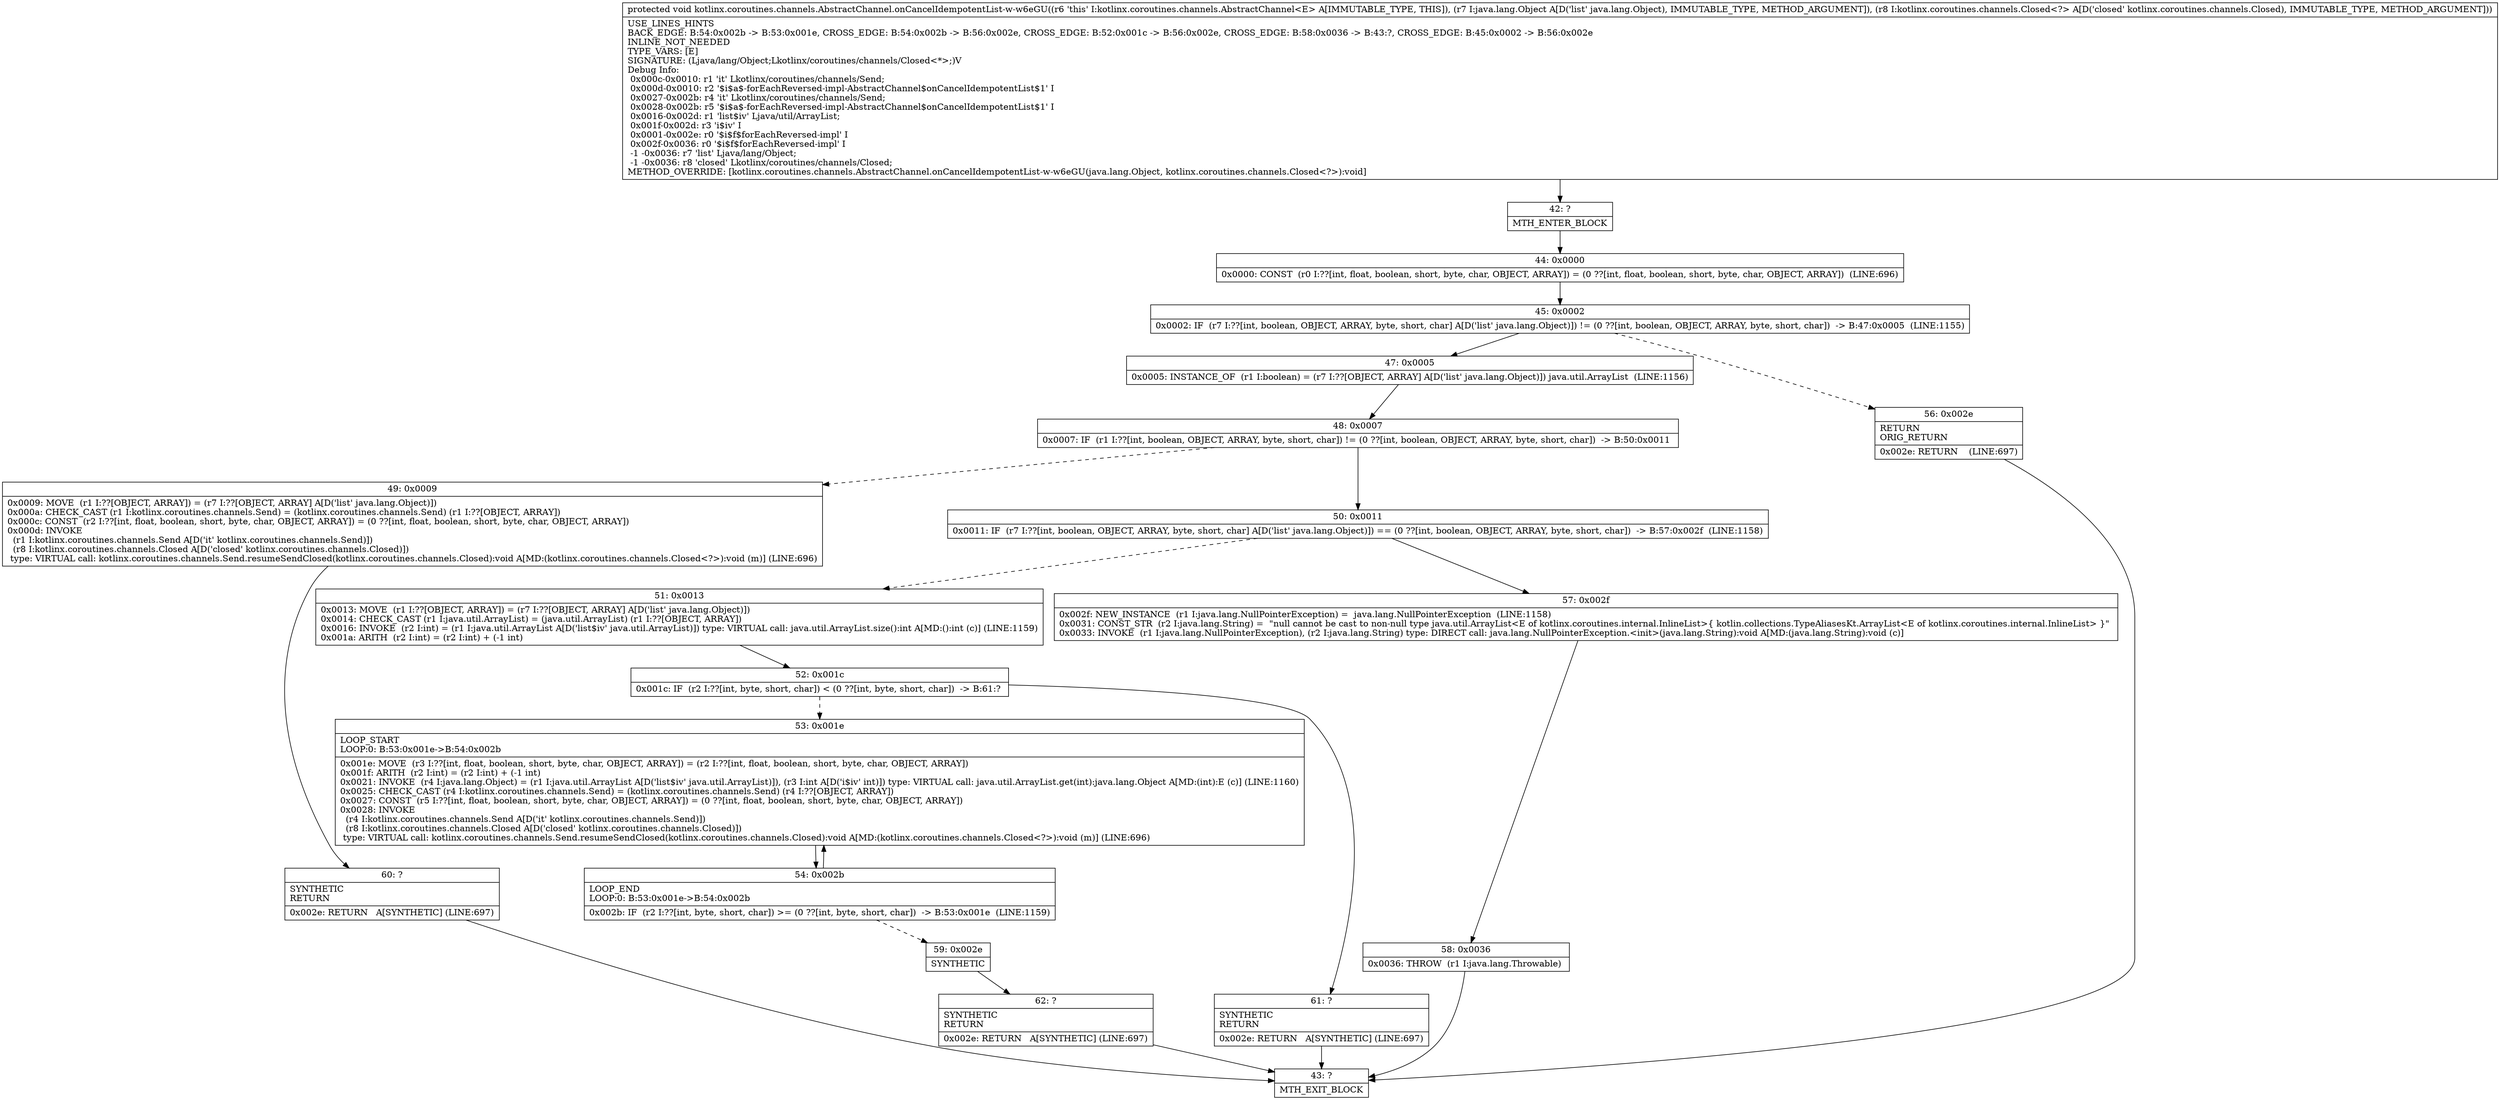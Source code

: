 digraph "CFG forkotlinx.coroutines.channels.AbstractChannel.onCancelIdempotentList\-w\-w6eGU(Ljava\/lang\/Object;Lkotlinx\/coroutines\/channels\/Closed;)V" {
Node_42 [shape=record,label="{42\:\ ?|MTH_ENTER_BLOCK\l}"];
Node_44 [shape=record,label="{44\:\ 0x0000|0x0000: CONST  (r0 I:??[int, float, boolean, short, byte, char, OBJECT, ARRAY]) = (0 ??[int, float, boolean, short, byte, char, OBJECT, ARRAY])  (LINE:696)\l}"];
Node_45 [shape=record,label="{45\:\ 0x0002|0x0002: IF  (r7 I:??[int, boolean, OBJECT, ARRAY, byte, short, char] A[D('list' java.lang.Object)]) != (0 ??[int, boolean, OBJECT, ARRAY, byte, short, char])  \-\> B:47:0x0005  (LINE:1155)\l}"];
Node_47 [shape=record,label="{47\:\ 0x0005|0x0005: INSTANCE_OF  (r1 I:boolean) = (r7 I:??[OBJECT, ARRAY] A[D('list' java.lang.Object)]) java.util.ArrayList  (LINE:1156)\l}"];
Node_48 [shape=record,label="{48\:\ 0x0007|0x0007: IF  (r1 I:??[int, boolean, OBJECT, ARRAY, byte, short, char]) != (0 ??[int, boolean, OBJECT, ARRAY, byte, short, char])  \-\> B:50:0x0011 \l}"];
Node_49 [shape=record,label="{49\:\ 0x0009|0x0009: MOVE  (r1 I:??[OBJECT, ARRAY]) = (r7 I:??[OBJECT, ARRAY] A[D('list' java.lang.Object)]) \l0x000a: CHECK_CAST (r1 I:kotlinx.coroutines.channels.Send) = (kotlinx.coroutines.channels.Send) (r1 I:??[OBJECT, ARRAY]) \l0x000c: CONST  (r2 I:??[int, float, boolean, short, byte, char, OBJECT, ARRAY]) = (0 ??[int, float, boolean, short, byte, char, OBJECT, ARRAY]) \l0x000d: INVOKE  \l  (r1 I:kotlinx.coroutines.channels.Send A[D('it' kotlinx.coroutines.channels.Send)])\l  (r8 I:kotlinx.coroutines.channels.Closed A[D('closed' kotlinx.coroutines.channels.Closed)])\l type: VIRTUAL call: kotlinx.coroutines.channels.Send.resumeSendClosed(kotlinx.coroutines.channels.Closed):void A[MD:(kotlinx.coroutines.channels.Closed\<?\>):void (m)] (LINE:696)\l}"];
Node_60 [shape=record,label="{60\:\ ?|SYNTHETIC\lRETURN\l|0x002e: RETURN   A[SYNTHETIC] (LINE:697)\l}"];
Node_43 [shape=record,label="{43\:\ ?|MTH_EXIT_BLOCK\l}"];
Node_50 [shape=record,label="{50\:\ 0x0011|0x0011: IF  (r7 I:??[int, boolean, OBJECT, ARRAY, byte, short, char] A[D('list' java.lang.Object)]) == (0 ??[int, boolean, OBJECT, ARRAY, byte, short, char])  \-\> B:57:0x002f  (LINE:1158)\l}"];
Node_51 [shape=record,label="{51\:\ 0x0013|0x0013: MOVE  (r1 I:??[OBJECT, ARRAY]) = (r7 I:??[OBJECT, ARRAY] A[D('list' java.lang.Object)]) \l0x0014: CHECK_CAST (r1 I:java.util.ArrayList) = (java.util.ArrayList) (r1 I:??[OBJECT, ARRAY]) \l0x0016: INVOKE  (r2 I:int) = (r1 I:java.util.ArrayList A[D('list$iv' java.util.ArrayList)]) type: VIRTUAL call: java.util.ArrayList.size():int A[MD:():int (c)] (LINE:1159)\l0x001a: ARITH  (r2 I:int) = (r2 I:int) + (\-1 int) \l}"];
Node_52 [shape=record,label="{52\:\ 0x001c|0x001c: IF  (r2 I:??[int, byte, short, char]) \< (0 ??[int, byte, short, char])  \-\> B:61:? \l}"];
Node_53 [shape=record,label="{53\:\ 0x001e|LOOP_START\lLOOP:0: B:53:0x001e\-\>B:54:0x002b\l|0x001e: MOVE  (r3 I:??[int, float, boolean, short, byte, char, OBJECT, ARRAY]) = (r2 I:??[int, float, boolean, short, byte, char, OBJECT, ARRAY]) \l0x001f: ARITH  (r2 I:int) = (r2 I:int) + (\-1 int) \l0x0021: INVOKE  (r4 I:java.lang.Object) = (r1 I:java.util.ArrayList A[D('list$iv' java.util.ArrayList)]), (r3 I:int A[D('i$iv' int)]) type: VIRTUAL call: java.util.ArrayList.get(int):java.lang.Object A[MD:(int):E (c)] (LINE:1160)\l0x0025: CHECK_CAST (r4 I:kotlinx.coroutines.channels.Send) = (kotlinx.coroutines.channels.Send) (r4 I:??[OBJECT, ARRAY]) \l0x0027: CONST  (r5 I:??[int, float, boolean, short, byte, char, OBJECT, ARRAY]) = (0 ??[int, float, boolean, short, byte, char, OBJECT, ARRAY]) \l0x0028: INVOKE  \l  (r4 I:kotlinx.coroutines.channels.Send A[D('it' kotlinx.coroutines.channels.Send)])\l  (r8 I:kotlinx.coroutines.channels.Closed A[D('closed' kotlinx.coroutines.channels.Closed)])\l type: VIRTUAL call: kotlinx.coroutines.channels.Send.resumeSendClosed(kotlinx.coroutines.channels.Closed):void A[MD:(kotlinx.coroutines.channels.Closed\<?\>):void (m)] (LINE:696)\l}"];
Node_54 [shape=record,label="{54\:\ 0x002b|LOOP_END\lLOOP:0: B:53:0x001e\-\>B:54:0x002b\l|0x002b: IF  (r2 I:??[int, byte, short, char]) \>= (0 ??[int, byte, short, char])  \-\> B:53:0x001e  (LINE:1159)\l}"];
Node_59 [shape=record,label="{59\:\ 0x002e|SYNTHETIC\l}"];
Node_62 [shape=record,label="{62\:\ ?|SYNTHETIC\lRETURN\l|0x002e: RETURN   A[SYNTHETIC] (LINE:697)\l}"];
Node_61 [shape=record,label="{61\:\ ?|SYNTHETIC\lRETURN\l|0x002e: RETURN   A[SYNTHETIC] (LINE:697)\l}"];
Node_57 [shape=record,label="{57\:\ 0x002f|0x002f: NEW_INSTANCE  (r1 I:java.lang.NullPointerException) =  java.lang.NullPointerException  (LINE:1158)\l0x0031: CONST_STR  (r2 I:java.lang.String) =  \"null cannot be cast to non\-null type java.util.ArrayList\<E of kotlinx.coroutines.internal.InlineList\>\{ kotlin.collections.TypeAliasesKt.ArrayList\<E of kotlinx.coroutines.internal.InlineList\> \}\" \l0x0033: INVOKE  (r1 I:java.lang.NullPointerException), (r2 I:java.lang.String) type: DIRECT call: java.lang.NullPointerException.\<init\>(java.lang.String):void A[MD:(java.lang.String):void (c)]\l}"];
Node_58 [shape=record,label="{58\:\ 0x0036|0x0036: THROW  (r1 I:java.lang.Throwable) \l}"];
Node_56 [shape=record,label="{56\:\ 0x002e|RETURN\lORIG_RETURN\l|0x002e: RETURN    (LINE:697)\l}"];
MethodNode[shape=record,label="{protected void kotlinx.coroutines.channels.AbstractChannel.onCancelIdempotentList\-w\-w6eGU((r6 'this' I:kotlinx.coroutines.channels.AbstractChannel\<E\> A[IMMUTABLE_TYPE, THIS]), (r7 I:java.lang.Object A[D('list' java.lang.Object), IMMUTABLE_TYPE, METHOD_ARGUMENT]), (r8 I:kotlinx.coroutines.channels.Closed\<?\> A[D('closed' kotlinx.coroutines.channels.Closed), IMMUTABLE_TYPE, METHOD_ARGUMENT]))  | USE_LINES_HINTS\lBACK_EDGE: B:54:0x002b \-\> B:53:0x001e, CROSS_EDGE: B:54:0x002b \-\> B:56:0x002e, CROSS_EDGE: B:52:0x001c \-\> B:56:0x002e, CROSS_EDGE: B:58:0x0036 \-\> B:43:?, CROSS_EDGE: B:45:0x0002 \-\> B:56:0x002e\lINLINE_NOT_NEEDED\lTYPE_VARS: [E]\lSIGNATURE: (Ljava\/lang\/Object;Lkotlinx\/coroutines\/channels\/Closed\<*\>;)V\lDebug Info:\l  0x000c\-0x0010: r1 'it' Lkotlinx\/coroutines\/channels\/Send;\l  0x000d\-0x0010: r2 '$i$a$\-forEachReversed\-impl\-AbstractChannel$onCancelIdempotentList$1' I\l  0x0027\-0x002b: r4 'it' Lkotlinx\/coroutines\/channels\/Send;\l  0x0028\-0x002b: r5 '$i$a$\-forEachReversed\-impl\-AbstractChannel$onCancelIdempotentList$1' I\l  0x0016\-0x002d: r1 'list$iv' Ljava\/util\/ArrayList;\l  0x001f\-0x002d: r3 'i$iv' I\l  0x0001\-0x002e: r0 '$i$f$forEachReversed\-impl' I\l  0x002f\-0x0036: r0 '$i$f$forEachReversed\-impl' I\l  \-1 \-0x0036: r7 'list' Ljava\/lang\/Object;\l  \-1 \-0x0036: r8 'closed' Lkotlinx\/coroutines\/channels\/Closed;\lMETHOD_OVERRIDE: [kotlinx.coroutines.channels.AbstractChannel.onCancelIdempotentList\-w\-w6eGU(java.lang.Object, kotlinx.coroutines.channels.Closed\<?\>):void]\l}"];
MethodNode -> Node_42;Node_42 -> Node_44;
Node_44 -> Node_45;
Node_45 -> Node_47;
Node_45 -> Node_56[style=dashed];
Node_47 -> Node_48;
Node_48 -> Node_49[style=dashed];
Node_48 -> Node_50;
Node_49 -> Node_60;
Node_60 -> Node_43;
Node_50 -> Node_51[style=dashed];
Node_50 -> Node_57;
Node_51 -> Node_52;
Node_52 -> Node_53[style=dashed];
Node_52 -> Node_61;
Node_53 -> Node_54;
Node_54 -> Node_53;
Node_54 -> Node_59[style=dashed];
Node_59 -> Node_62;
Node_62 -> Node_43;
Node_61 -> Node_43;
Node_57 -> Node_58;
Node_58 -> Node_43;
Node_56 -> Node_43;
}

